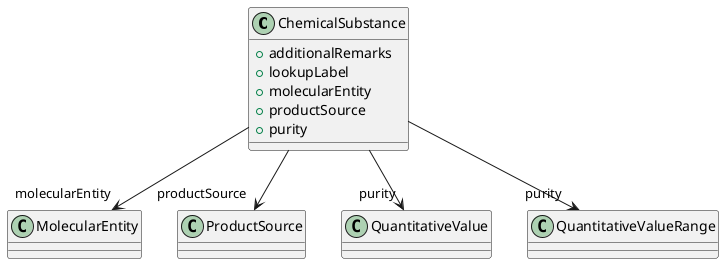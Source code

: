 @startuml
class ChemicalSubstance {
+additionalRemarks
+lookupLabel
+molecularEntity
+productSource
+purity

}
ChemicalSubstance -d-> "molecularEntity" MolecularEntity
ChemicalSubstance -d-> "productSource" ProductSource
ChemicalSubstance -d-> "purity" QuantitativeValue
ChemicalSubstance -d-> "purity" QuantitativeValueRange

@enduml